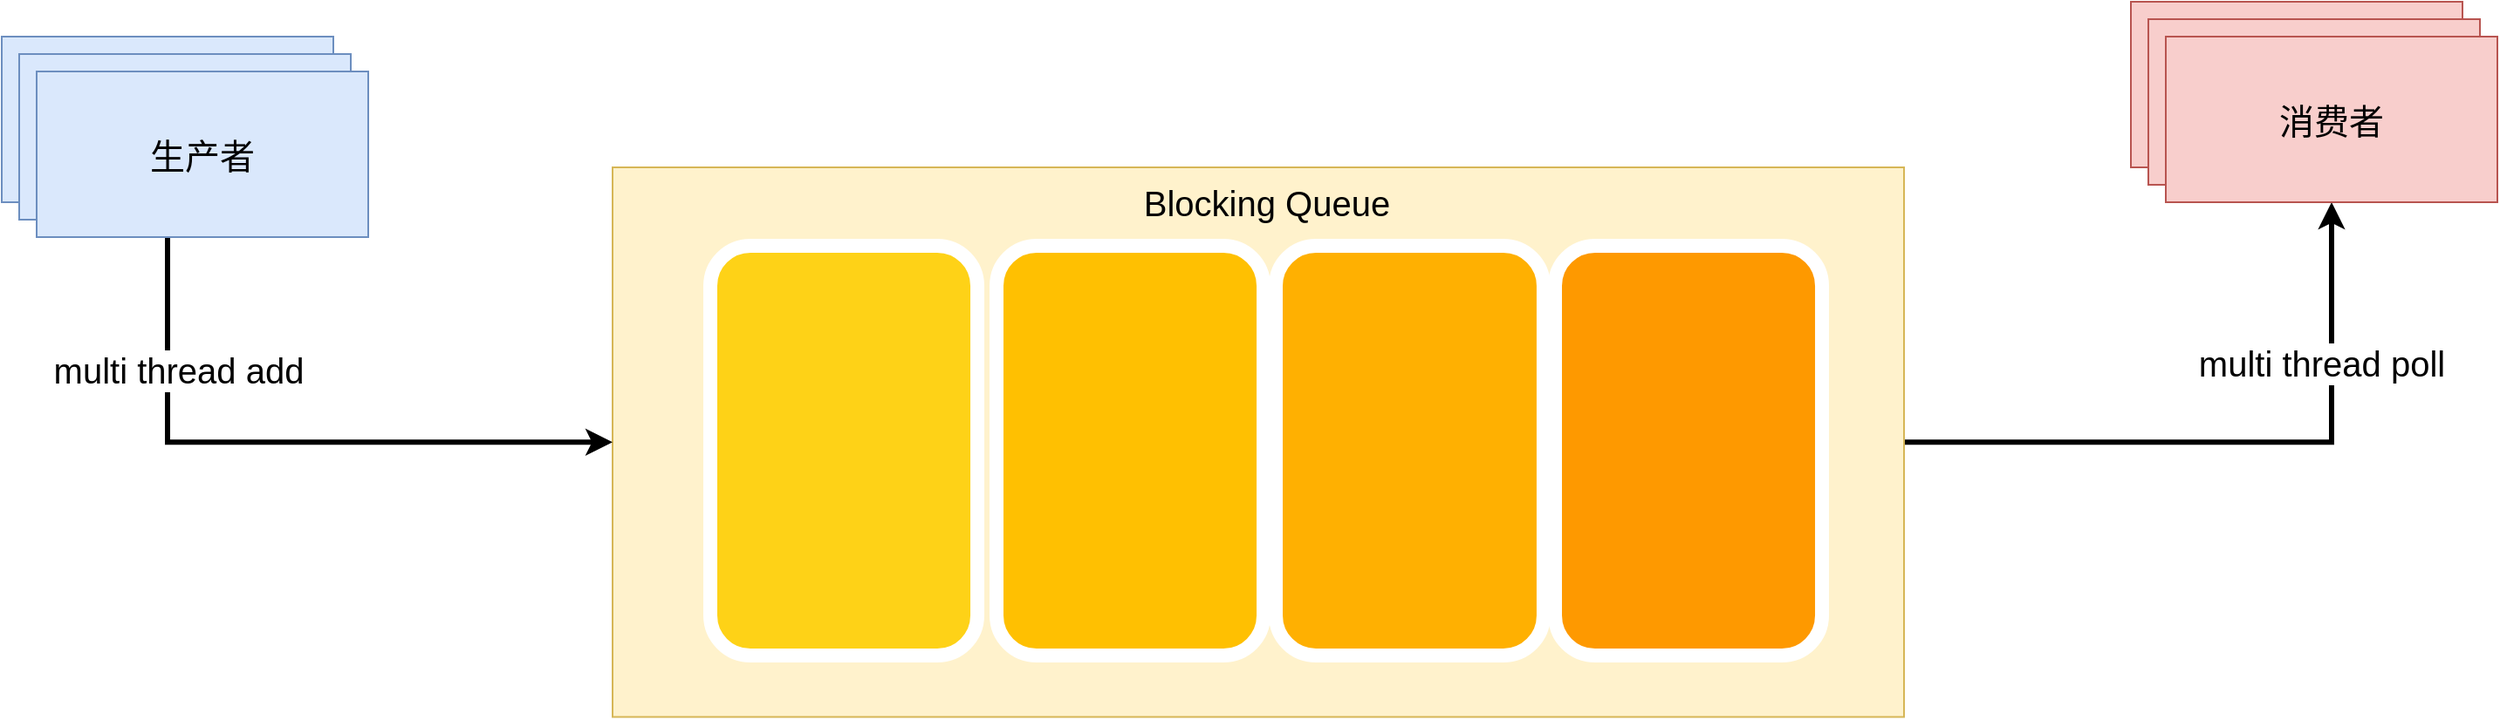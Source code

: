 <mxfile version="14.7.4" type="device"><diagram name="Page-1" id="12e1b939-464a-85fe-373e-61e167be1490"><mxGraphModel dx="3236.5" dy="794" grid="1" gridSize="10" guides="1" tooltips="1" connect="1" arrows="1" fold="1" page="1" pageScale="1.5" pageWidth="1169" pageHeight="826" background="none" math="0" shadow="0"><root><mxCell id="0"/><mxCell id="1" parent="0"/><mxCell id="SqV6cQGxqLjb2A5AkaN5-14" style="edgeStyle=orthogonalEdgeStyle;rounded=0;orthogonalLoop=1;jettySize=auto;html=1;entryX=0.5;entryY=1;entryDx=0;entryDy=0;fontSize=20;strokeWidth=3;" edge="1" parent="1" source="SqV6cQGxqLjb2A5AkaN5-7" target="SqV6cQGxqLjb2A5AkaN5-22"><mxGeometry relative="1" as="geometry"/></mxCell><mxCell id="SqV6cQGxqLjb2A5AkaN5-16" value="multi thread poll" style="edgeLabel;html=1;align=center;verticalAlign=middle;resizable=0;points=[];fontSize=20;" vertex="1" connectable="0" parent="SqV6cQGxqLjb2A5AkaN5-14"><mxGeometry x="0.517" y="6" relative="1" as="geometry"><mxPoint y="-1" as="offset"/></mxGeometry></mxCell><mxCell id="SqV6cQGxqLjb2A5AkaN5-7" value="" style="rounded=0;whiteSpace=wrap;html=1;fillColor=#fff2cc;strokeColor=#d6b656;" vertex="1" parent="1"><mxGeometry x="260" y="360" width="740" height="315.25" as="geometry"/></mxCell><mxCell id="60da8b9f42644d3a-2" value="" style="whiteSpace=wrap;html=1;rounded=1;shadow=0;strokeWidth=8;fontSize=20;align=center;fillColor=#FED217;strokeColor=#FFFFFF;" parent="1" vertex="1"><mxGeometry x="316" y="405" width="153.02" height="235" as="geometry"/></mxCell><mxCell id="60da8b9f42644d3a-17" value="" style="whiteSpace=wrap;html=1;rounded=1;shadow=0;strokeWidth=8;fontSize=20;align=center;fillColor=#FFC001;strokeColor=#FFFFFF;" parent="1" vertex="1"><mxGeometry x="480" y="405" width="153.02" height="235" as="geometry"/></mxCell><mxCell id="60da8b9f42644d3a-24" value="" style="whiteSpace=wrap;html=1;rounded=1;shadow=0;strokeWidth=8;fontSize=20;align=center;fillColor=#FFB001;strokeColor=#FFFFFF;" parent="1" vertex="1"><mxGeometry x="640" y="405" width="153.47" height="235" as="geometry"/></mxCell><mxCell id="60da8b9f42644d3a-31" value="" style="whiteSpace=wrap;html=1;rounded=1;shadow=0;strokeWidth=8;fontSize=20;align=center;fillColor=#FE9900;strokeColor=#FFFFFF;" parent="1" vertex="1"><mxGeometry x="800" y="405" width="153.02" height="235" as="geometry"/></mxCell><mxCell id="SqV6cQGxqLjb2A5AkaN5-13" style="edgeStyle=orthogonalEdgeStyle;rounded=0;orthogonalLoop=1;jettySize=auto;html=1;fontSize=20;exitX=0.5;exitY=1;exitDx=0;exitDy=0;strokeWidth=3;" edge="1" parent="1" source="SqV6cQGxqLjb2A5AkaN5-8" target="SqV6cQGxqLjb2A5AkaN5-7"><mxGeometry relative="1" as="geometry"/></mxCell><mxCell id="SqV6cQGxqLjb2A5AkaN5-15" value="multi thread add" style="edgeLabel;html=1;align=center;verticalAlign=middle;resizable=0;points=[];fontSize=20;" vertex="1" connectable="0" parent="SqV6cQGxqLjb2A5AkaN5-13"><mxGeometry x="-0.513" y="6" relative="1" as="geometry"><mxPoint as="offset"/></mxGeometry></mxCell><mxCell id="SqV6cQGxqLjb2A5AkaN5-8" value="生产者" style="rounded=0;whiteSpace=wrap;html=1;fontSize=20;fillColor=#dae8fc;strokeColor=#6c8ebf;" vertex="1" parent="1"><mxGeometry x="-90" y="285" width="190" height="95" as="geometry"/></mxCell><mxCell id="SqV6cQGxqLjb2A5AkaN5-9" value="消费者" style="rounded=0;whiteSpace=wrap;html=1;fontSize=20;fillColor=#f8cecc;strokeColor=#b85450;" vertex="1" parent="1"><mxGeometry x="1130" y="265" width="190" height="95" as="geometry"/></mxCell><mxCell id="SqV6cQGxqLjb2A5AkaN5-10" value="Blocking Queue" style="text;html=1;strokeColor=none;fillColor=none;align=center;verticalAlign=middle;whiteSpace=wrap;rounded=0;fontSize=20;" vertex="1" parent="1"><mxGeometry x="560" y="360" width="150" height="40" as="geometry"/></mxCell><mxCell id="SqV6cQGxqLjb2A5AkaN5-19" value="生产者" style="rounded=0;whiteSpace=wrap;html=1;fontSize=20;fillColor=#dae8fc;strokeColor=#6c8ebf;" vertex="1" parent="1"><mxGeometry x="-80" y="295" width="190" height="95" as="geometry"/></mxCell><mxCell id="SqV6cQGxqLjb2A5AkaN5-20" value="生产者" style="rounded=0;whiteSpace=wrap;html=1;fontSize=20;fillColor=#dae8fc;strokeColor=#6c8ebf;" vertex="1" parent="1"><mxGeometry x="-70" y="305" width="190" height="95" as="geometry"/></mxCell><mxCell id="SqV6cQGxqLjb2A5AkaN5-21" value="消费者" style="rounded=0;whiteSpace=wrap;html=1;fontSize=20;fillColor=#f8cecc;strokeColor=#b85450;" vertex="1" parent="1"><mxGeometry x="1140" y="275" width="190" height="95" as="geometry"/></mxCell><mxCell id="SqV6cQGxqLjb2A5AkaN5-22" value="消费者" style="rounded=0;whiteSpace=wrap;html=1;fontSize=20;fillColor=#f8cecc;strokeColor=#b85450;" vertex="1" parent="1"><mxGeometry x="1150" y="285" width="190" height="95" as="geometry"/></mxCell></root></mxGraphModel></diagram></mxfile>